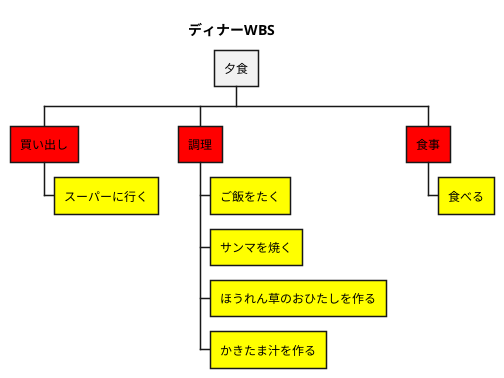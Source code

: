 @startwbs ディナーWBS
title ディナーWBS

+ 夕食
**[#Red]  買い出し
***[#Yellow] スーパーに行く
**[#Red] 調理
***[#Yellow] ご飯をたく
***[#Yellow] サンマを焼く
***[#Yellow] ほうれん草のおひたしを作る
***[#Yellow] かきたま汁を作る
**[#Red] 食事
***[#Yellow] 食べる
@endwbs